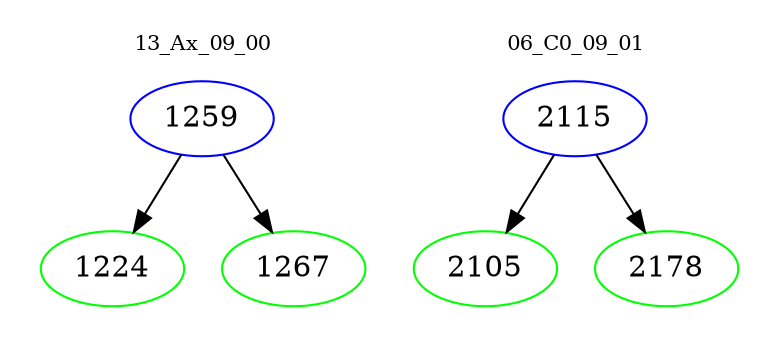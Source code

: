 digraph{
subgraph cluster_0 {
color = white
label = "13_Ax_09_00";
fontsize=10;
T0_1259 [label="1259", color="blue"]
T0_1259 -> T0_1224 [color="black"]
T0_1224 [label="1224", color="green"]
T0_1259 -> T0_1267 [color="black"]
T0_1267 [label="1267", color="green"]
}
subgraph cluster_1 {
color = white
label = "06_C0_09_01";
fontsize=10;
T1_2115 [label="2115", color="blue"]
T1_2115 -> T1_2105 [color="black"]
T1_2105 [label="2105", color="green"]
T1_2115 -> T1_2178 [color="black"]
T1_2178 [label="2178", color="green"]
}
}
